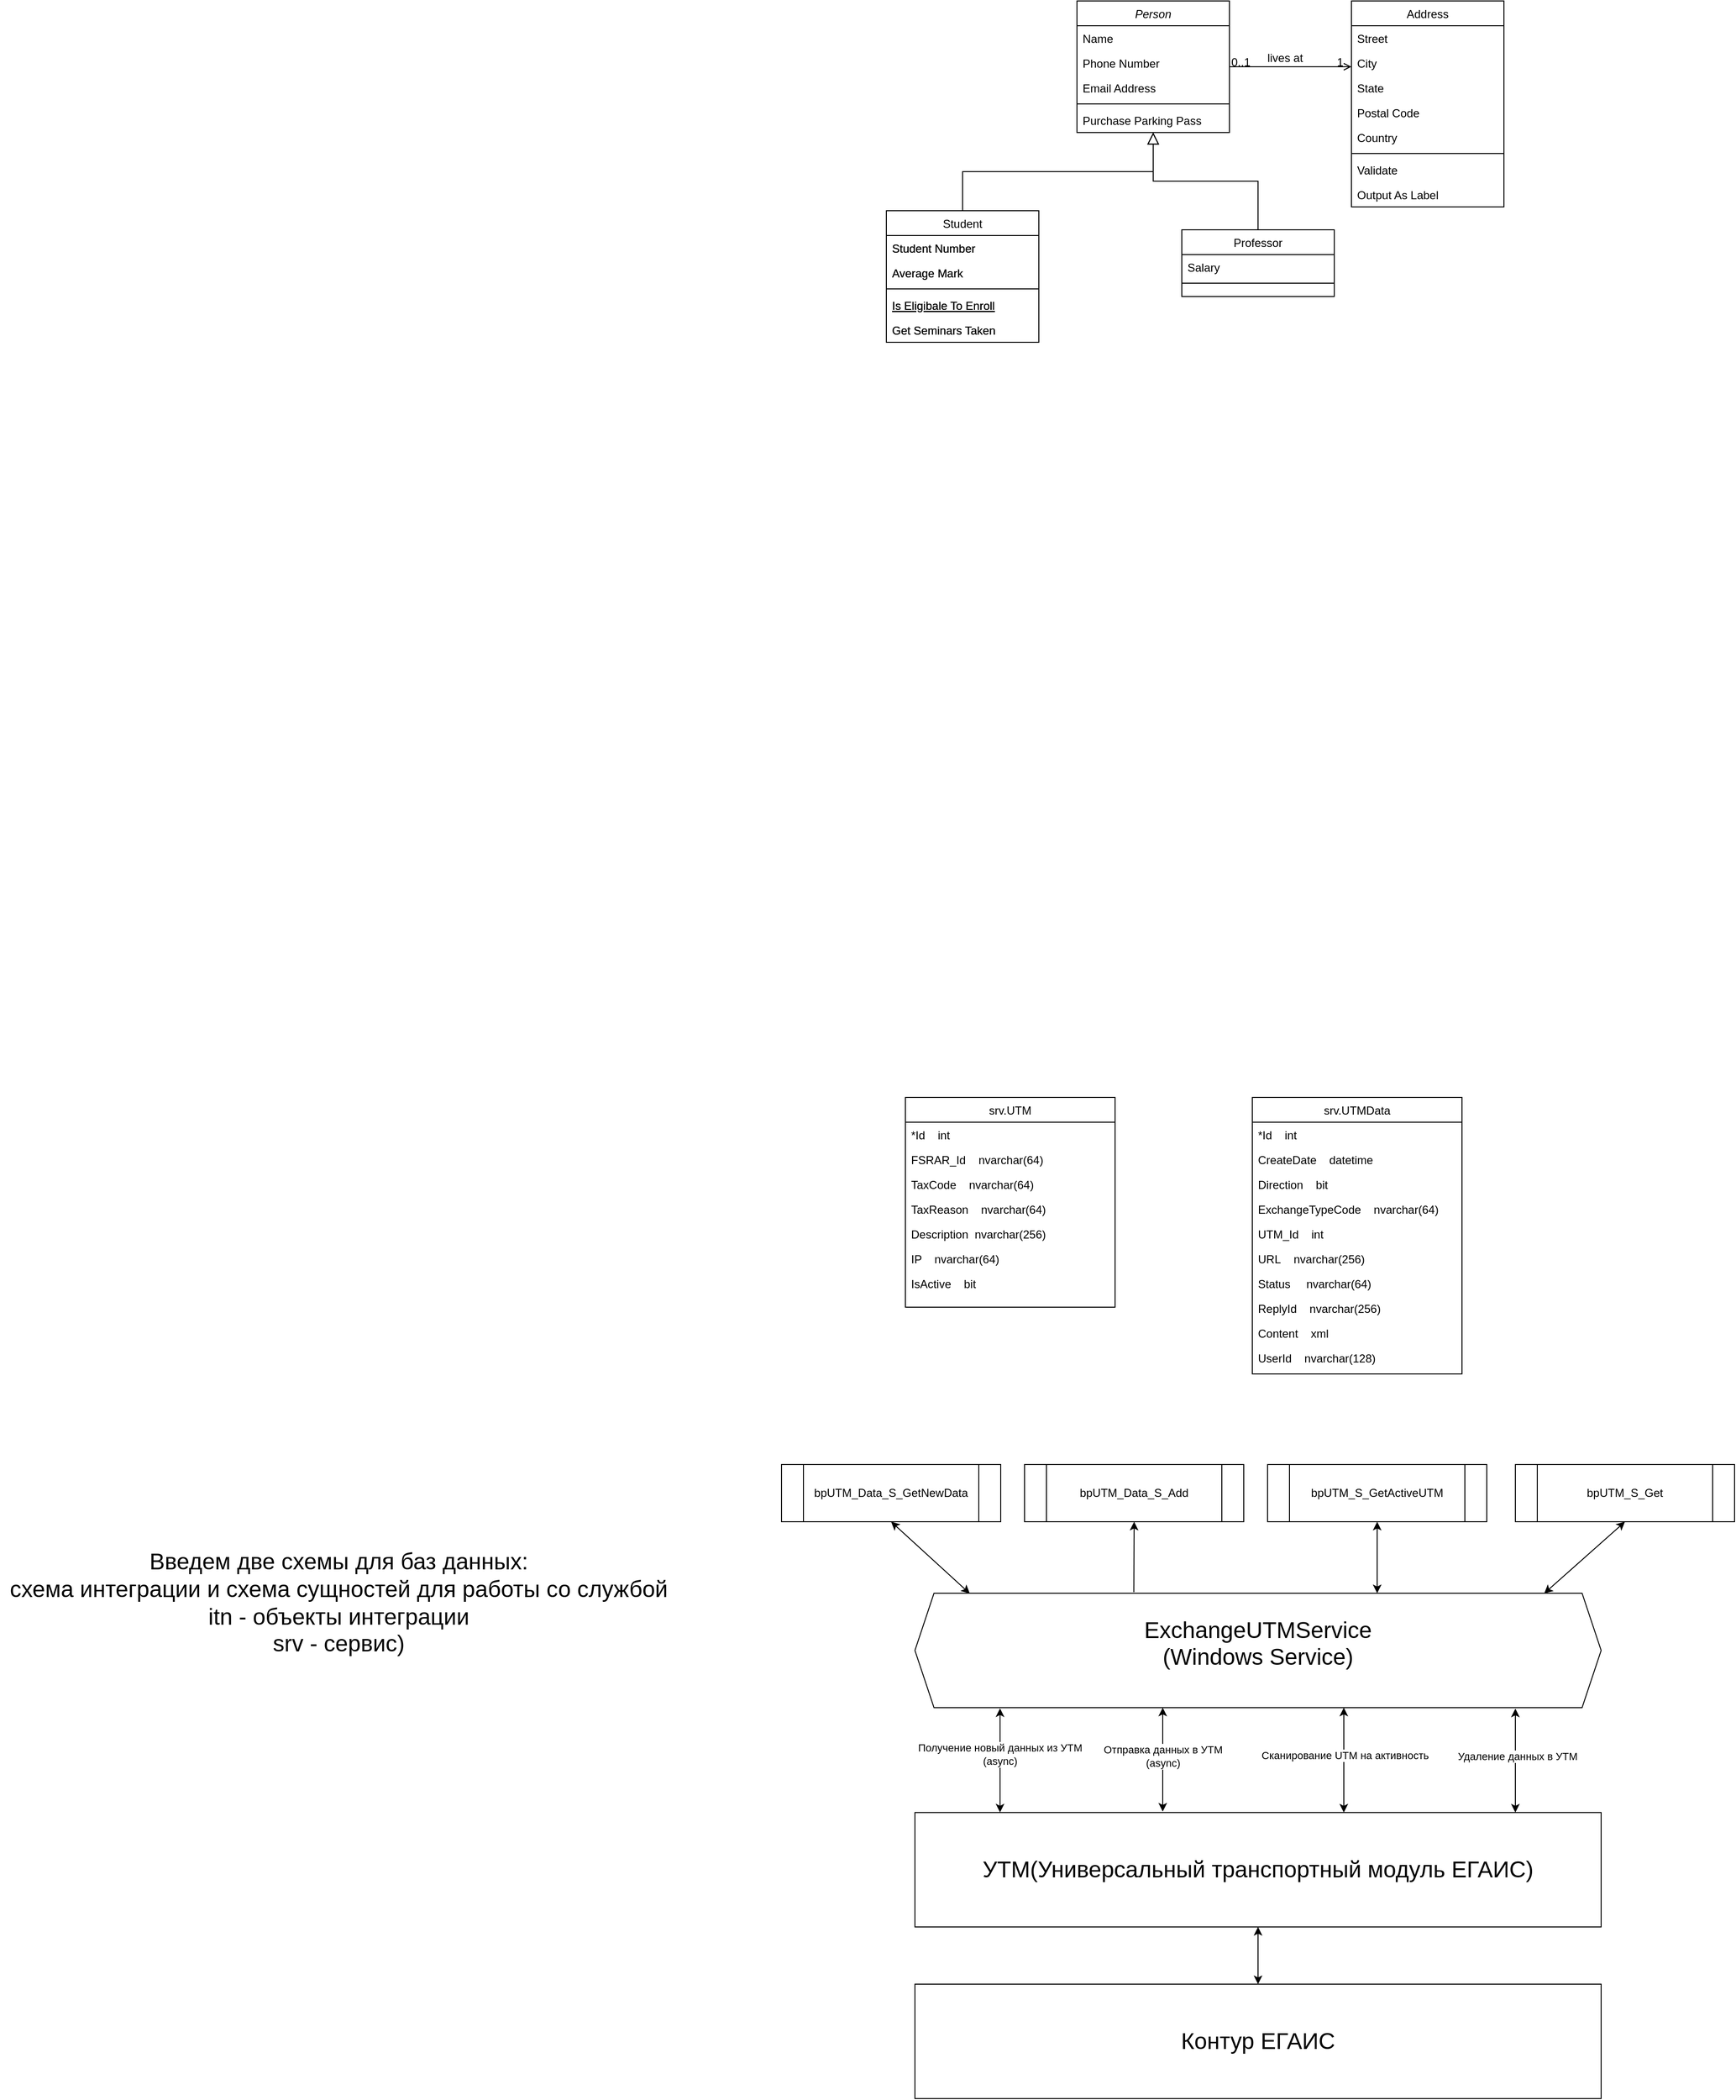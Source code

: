 <mxfile version="13.6.5" type="device"><diagram id="C5RBs43oDa-KdzZeNtuy" name="Page-1"><mxGraphModel dx="3562" dy="2319" grid="1" gridSize="10" guides="1" tooltips="1" connect="1" arrows="1" fold="1" page="1" pageScale="1" pageWidth="827" pageHeight="1169" math="0" shadow="0"><root><mxCell id="WIyWlLk6GJQsqaUBKTNV-0"/><mxCell id="WIyWlLk6GJQsqaUBKTNV-1" parent="WIyWlLk6GJQsqaUBKTNV-0"/><mxCell id="zkfFHV4jXpPFQw0GAbJ--12" value="" style="endArrow=block;endSize=10;endFill=0;shadow=0;strokeWidth=1;rounded=0;edgeStyle=elbowEdgeStyle;elbow=vertical;" parent="WIyWlLk6GJQsqaUBKTNV-1" source="zkfFHV4jXpPFQw0GAbJ--6" target="zkfFHV4jXpPFQw0GAbJ--0" edge="1"><mxGeometry width="160" relative="1" as="geometry"><mxPoint x="210" y="-927" as="sourcePoint"/><mxPoint x="210" y="-927" as="targetPoint"/></mxGeometry></mxCell><mxCell id="zkfFHV4jXpPFQw0GAbJ--16" value="" style="endArrow=block;endSize=10;endFill=0;shadow=0;strokeWidth=1;rounded=0;edgeStyle=elbowEdgeStyle;elbow=vertical;" parent="WIyWlLk6GJQsqaUBKTNV-1" source="zkfFHV4jXpPFQw0GAbJ--13" target="zkfFHV4jXpPFQw0GAbJ--0" edge="1"><mxGeometry width="160" relative="1" as="geometry"><mxPoint x="220" y="-757" as="sourcePoint"/><mxPoint x="320" y="-859" as="targetPoint"/></mxGeometry></mxCell><mxCell id="zkfFHV4jXpPFQw0GAbJ--26" value="" style="endArrow=open;shadow=0;strokeWidth=1;rounded=0;endFill=1;edgeStyle=elbowEdgeStyle;elbow=vertical;" parent="WIyWlLk6GJQsqaUBKTNV-1" source="zkfFHV4jXpPFQw0GAbJ--0" target="zkfFHV4jXpPFQw0GAbJ--17" edge="1"><mxGeometry x="0.5" y="41" relative="1" as="geometry"><mxPoint x="390" y="-938" as="sourcePoint"/><mxPoint x="550" y="-938" as="targetPoint"/><mxPoint x="-40" y="32" as="offset"/></mxGeometry></mxCell><mxCell id="zkfFHV4jXpPFQw0GAbJ--27" value="0..1" style="resizable=0;align=left;verticalAlign=bottom;labelBackgroundColor=none;fontSize=12;" parent="zkfFHV4jXpPFQw0GAbJ--26" connectable="0" vertex="1"><mxGeometry x="-1" relative="1" as="geometry"><mxPoint y="4" as="offset"/></mxGeometry></mxCell><mxCell id="zkfFHV4jXpPFQw0GAbJ--28" value="1" style="resizable=0;align=right;verticalAlign=bottom;labelBackgroundColor=none;fontSize=12;" parent="zkfFHV4jXpPFQw0GAbJ--26" connectable="0" vertex="1"><mxGeometry x="1" relative="1" as="geometry"><mxPoint x="-7" y="4" as="offset"/></mxGeometry></mxCell><mxCell id="zkfFHV4jXpPFQw0GAbJ--29" value="lives at" style="text;html=1;resizable=0;points=[];;align=center;verticalAlign=middle;labelBackgroundColor=none;rounded=0;shadow=0;strokeWidth=1;fontSize=12;" parent="zkfFHV4jXpPFQw0GAbJ--26" vertex="1" connectable="0"><mxGeometry x="0.5" y="49" relative="1" as="geometry"><mxPoint x="-38" y="40" as="offset"/></mxGeometry></mxCell><mxCell id="Hx_ZoXPtbwVYKJmCsvHZ-0" value="&lt;font style=&quot;font-size: 24px&quot;&gt;Контур ЕГАИС&lt;/font&gt;" style="rounded=0;whiteSpace=wrap;html=1;" parent="WIyWlLk6GJQsqaUBKTNV-1" vertex="1"><mxGeometry x="60" y="1070" width="720" height="120" as="geometry"/></mxCell><mxCell id="Hx_ZoXPtbwVYKJmCsvHZ-2" value="&lt;font style=&quot;font-size: 24px&quot;&gt;УТМ(Универсальный транспортный модуль ЕГАИС) &lt;br&gt;&lt;/font&gt;" style="rounded=0;whiteSpace=wrap;html=1;" parent="WIyWlLk6GJQsqaUBKTNV-1" vertex="1"><mxGeometry x="60" y="890" width="720" height="120" as="geometry"/></mxCell><mxCell id="Hx_ZoXPtbwVYKJmCsvHZ-3" value="" style="endArrow=classic;startArrow=classic;html=1;entryX=0.5;entryY=1;entryDx=0;entryDy=0;exitX=0.5;exitY=0;exitDx=0;exitDy=0;" parent="WIyWlLk6GJQsqaUBKTNV-1" source="Hx_ZoXPtbwVYKJmCsvHZ-0" target="Hx_ZoXPtbwVYKJmCsvHZ-2" edge="1"><mxGeometry width="50" height="50" relative="1" as="geometry"><mxPoint x="320" y="1100" as="sourcePoint"/><mxPoint x="370" y="1050" as="targetPoint"/></mxGeometry></mxCell><mxCell id="Hx_ZoXPtbwVYKJmCsvHZ-4" value="&lt;div style=&quot;font-size: 24px&quot; align=&quot;center&quot;&gt;&lt;font style=&quot;font-size: 24px&quot;&gt;ExchangeUTMService&lt;/font&gt;&lt;/div&gt;&lt;div style=&quot;font-size: 24px&quot; align=&quot;center&quot;&gt;&lt;font style=&quot;font-size: 24px&quot;&gt;(Windows Service)&lt;br&gt;&lt;/font&gt;&lt;/div&gt;&lt;div align=&quot;center&quot;&gt;&lt;br&gt;&lt;/div&gt;" style="shape=hexagon;perimeter=hexagonPerimeter2;whiteSpace=wrap;html=1;fixedSize=1;align=center;" parent="WIyWlLk6GJQsqaUBKTNV-1" vertex="1"><mxGeometry x="60" y="660" width="720" height="120" as="geometry"/></mxCell><mxCell id="Hx_ZoXPtbwVYKJmCsvHZ-5" value="" style="endArrow=classic;startArrow=classic;html=1;exitX=0.124;exitY=-0.001;exitDx=0;exitDy=0;exitPerimeter=0;entryX=0.124;entryY=1.006;entryDx=0;entryDy=0;entryPerimeter=0;" parent="WIyWlLk6GJQsqaUBKTNV-1" source="Hx_ZoXPtbwVYKJmCsvHZ-2" target="Hx_ZoXPtbwVYKJmCsvHZ-4" edge="1"><mxGeometry width="50" height="50" relative="1" as="geometry"><mxPoint x="250" y="880" as="sourcePoint"/><mxPoint x="177" y="800" as="targetPoint"/></mxGeometry></mxCell><mxCell id="Hx_ZoXPtbwVYKJmCsvHZ-13" value="&lt;div&gt;Получение новый данных из УТМ&lt;/div&gt;&lt;div&gt;(async)&lt;br&gt;&lt;/div&gt;" style="edgeLabel;html=1;align=center;verticalAlign=middle;resizable=0;points=[];" parent="Hx_ZoXPtbwVYKJmCsvHZ-5" vertex="1" connectable="0"><mxGeometry x="0.325" y="1" relative="1" as="geometry"><mxPoint y="11.02" as="offset"/></mxGeometry></mxCell><mxCell id="Hx_ZoXPtbwVYKJmCsvHZ-7" value="bpUTM_Data_S_GetNewData" style="shape=process;whiteSpace=wrap;html=1;backgroundOutline=1;" parent="WIyWlLk6GJQsqaUBKTNV-1" vertex="1"><mxGeometry x="-80" y="525" width="230" height="60" as="geometry"/></mxCell><mxCell id="Hx_ZoXPtbwVYKJmCsvHZ-8" value="bpUTM_S_GetActiveUTM" style="shape=process;whiteSpace=wrap;html=1;backgroundOutline=1;" parent="WIyWlLk6GJQsqaUBKTNV-1" vertex="1"><mxGeometry x="430" y="525" width="230" height="60" as="geometry"/></mxCell><mxCell id="Hx_ZoXPtbwVYKJmCsvHZ-10" value="" style="endArrow=classic;startArrow=classic;html=1;entryX=0.5;entryY=1;entryDx=0;entryDy=0;" parent="WIyWlLk6GJQsqaUBKTNV-1" target="Hx_ZoXPtbwVYKJmCsvHZ-8" edge="1"><mxGeometry width="50" height="50" relative="1" as="geometry"><mxPoint x="545" y="660" as="sourcePoint"/><mxPoint x="510" y="620" as="targetPoint"/></mxGeometry></mxCell><mxCell id="Hx_ZoXPtbwVYKJmCsvHZ-11" value="" style="endArrow=classic;startArrow=classic;html=1;" parent="WIyWlLk6GJQsqaUBKTNV-1" edge="1"><mxGeometry width="50" height="50" relative="1" as="geometry"><mxPoint x="320" y="889" as="sourcePoint"/><mxPoint x="320" y="780" as="targetPoint"/></mxGeometry></mxCell><mxCell id="Hx_ZoXPtbwVYKJmCsvHZ-14" value="&lt;div&gt;Отправка данных в УТМ&lt;/div&gt;&lt;div&gt;(async)&lt;br&gt;&lt;/div&gt;" style="edgeLabel;html=1;align=center;verticalAlign=middle;resizable=0;points=[];" parent="Hx_ZoXPtbwVYKJmCsvHZ-11" vertex="1" connectable="0"><mxGeometry x="-0.225" y="-4" relative="1" as="geometry"><mxPoint x="-4" y="-16.6" as="offset"/></mxGeometry></mxCell><mxCell id="Hx_ZoXPtbwVYKJmCsvHZ-12" value="" style="endArrow=classic;startArrow=classic;html=1;entryX=0.625;entryY=1;entryDx=0;entryDy=0;exitX=0.625;exitY=0;exitDx=0;exitDy=0;exitPerimeter=0;" parent="WIyWlLk6GJQsqaUBKTNV-1" source="Hx_ZoXPtbwVYKJmCsvHZ-2" target="Hx_ZoXPtbwVYKJmCsvHZ-4" edge="1"><mxGeometry width="50" height="50" relative="1" as="geometry"><mxPoint x="510" y="880" as="sourcePoint"/><mxPoint x="510" y="800" as="targetPoint"/></mxGeometry></mxCell><mxCell id="Hx_ZoXPtbwVYKJmCsvHZ-15" value="Сканирование UTM на активность" style="edgeLabel;html=1;align=center;verticalAlign=middle;resizable=0;points=[];" parent="Hx_ZoXPtbwVYKJmCsvHZ-12" vertex="1" connectable="0"><mxGeometry x="0.475" y="-1" relative="1" as="geometry"><mxPoint y="20.95" as="offset"/></mxGeometry></mxCell><mxCell id="Hx_ZoXPtbwVYKJmCsvHZ-16" value="" style="endArrow=classic;startArrow=classic;html=1;exitX=0.875;exitY=0;exitDx=0;exitDy=0;exitPerimeter=0;" parent="WIyWlLk6GJQsqaUBKTNV-1" source="Hx_ZoXPtbwVYKJmCsvHZ-2" edge="1"><mxGeometry width="50" height="50" relative="1" as="geometry"><mxPoint x="690" y="880" as="sourcePoint"/><mxPoint x="690" y="781" as="targetPoint"/><Array as="points"/></mxGeometry></mxCell><mxCell id="Hx_ZoXPtbwVYKJmCsvHZ-17" value="Удаление данных в УТМ" style="edgeLabel;html=1;align=center;verticalAlign=middle;resizable=0;points=[];" parent="Hx_ZoXPtbwVYKJmCsvHZ-16" vertex="1" connectable="0"><mxGeometry x="-0.42" y="-2" relative="1" as="geometry"><mxPoint y="-27.71" as="offset"/></mxGeometry></mxCell><mxCell id="Hx_ZoXPtbwVYKJmCsvHZ-18" value="bpUTM_S_Get" style="shape=process;whiteSpace=wrap;html=1;backgroundOutline=1;" parent="WIyWlLk6GJQsqaUBKTNV-1" vertex="1"><mxGeometry x="690" y="525" width="230" height="60" as="geometry"/></mxCell><mxCell id="Hx_ZoXPtbwVYKJmCsvHZ-19" value="bpUTM_Data_S_Add" style="shape=process;whiteSpace=wrap;html=1;backgroundOutline=1;" parent="WIyWlLk6GJQsqaUBKTNV-1" vertex="1"><mxGeometry x="175" y="525" width="230" height="60" as="geometry"/></mxCell><mxCell id="Hx_ZoXPtbwVYKJmCsvHZ-20" value="" style="endArrow=classic;startArrow=classic;html=1;entryX=0.5;entryY=1;entryDx=0;entryDy=0;exitX=0.08;exitY=0.003;exitDx=0;exitDy=0;exitPerimeter=0;" parent="WIyWlLk6GJQsqaUBKTNV-1" source="Hx_ZoXPtbwVYKJmCsvHZ-4" target="Hx_ZoXPtbwVYKJmCsvHZ-7" edge="1"><mxGeometry width="50" height="50" relative="1" as="geometry"><mxPoint x="120" y="658" as="sourcePoint"/><mxPoint x="50" y="620" as="targetPoint"/></mxGeometry></mxCell><mxCell id="Hx_ZoXPtbwVYKJmCsvHZ-21" value="" style="endArrow=classic;startArrow=classic;html=1;entryX=0.5;entryY=1;entryDx=0;entryDy=0;exitX=0.917;exitY=0.002;exitDx=0;exitDy=0;exitPerimeter=0;" parent="WIyWlLk6GJQsqaUBKTNV-1" source="Hx_ZoXPtbwVYKJmCsvHZ-4" target="Hx_ZoXPtbwVYKJmCsvHZ-18" edge="1"><mxGeometry width="50" height="50" relative="1" as="geometry"><mxPoint x="760" y="660" as="sourcePoint"/><mxPoint x="810" y="610" as="targetPoint"/></mxGeometry></mxCell><mxCell id="lIZejt_enkMml7sZuvjv-0" value="" style="endArrow=classic;html=1;entryX=0.5;entryY=1;entryDx=0;entryDy=0;exitX=0.319;exitY=-0.009;exitDx=0;exitDy=0;exitPerimeter=0;" edge="1" parent="WIyWlLk6GJQsqaUBKTNV-1" source="Hx_ZoXPtbwVYKJmCsvHZ-4" target="Hx_ZoXPtbwVYKJmCsvHZ-19"><mxGeometry width="50" height="50" relative="1" as="geometry"><mxPoint x="260" y="660" as="sourcePoint"/><mxPoint x="310" y="610" as="targetPoint"/></mxGeometry></mxCell><mxCell id="lIZejt_enkMml7sZuvjv-1" value="&lt;div style=&quot;font-size: 24px&quot;&gt;&lt;font style=&quot;font-size: 24px&quot;&gt;Введем две схемы для баз данных:&lt;/font&gt;&lt;/div&gt;&lt;div style=&quot;font-size: 24px&quot;&gt;&lt;font style=&quot;font-size: 24px&quot;&gt; схема интеграции и схема сущностей для работы со службой&lt;/font&gt;&lt;/div&gt;&lt;font style=&quot;font-size: 24px&quot;&gt;itn - объекты интеграции&lt;br&gt;&lt;/font&gt;&lt;div style=&quot;font-size: 24px&quot;&gt;&lt;font style=&quot;font-size: 24px&quot;&gt;srv - сервис)&lt;br&gt;&lt;/font&gt;&lt;/div&gt;" style="text;html=1;align=center;verticalAlign=middle;resizable=0;points=[];autosize=1;" vertex="1" parent="WIyWlLk6GJQsqaUBKTNV-1"><mxGeometry x="-900" y="635" width="710" height="70" as="geometry"/></mxCell><mxCell id="Hx_ZoXPtbwVYKJmCsvHZ-28" value="srv.UTMData" style="swimlane;fontStyle=0;align=center;verticalAlign=top;childLayout=stackLayout;horizontal=1;startSize=26;horizontalStack=0;resizeParent=1;resizeLast=0;collapsible=1;marginBottom=0;rounded=0;shadow=0;strokeWidth=1;" parent="WIyWlLk6GJQsqaUBKTNV-1" vertex="1"><mxGeometry x="414" y="140" width="220" height="290" as="geometry"><mxRectangle x="130" y="380" width="160" height="26" as="alternateBounds"/></mxGeometry></mxCell><mxCell id="lIZejt_enkMml7sZuvjv-2" value="*Id    int" style="text;strokeColor=none;fillColor=none;align=left;verticalAlign=top;spacingLeft=4;spacingRight=4;overflow=hidden;rotatable=0;points=[[0,0.5],[1,0.5]];portConstraint=eastwest;" vertex="1" parent="Hx_ZoXPtbwVYKJmCsvHZ-28"><mxGeometry y="26" width="220" height="26" as="geometry"/></mxCell><mxCell id="lIZejt_enkMml7sZuvjv-3" value="CreateDate    datetime" style="text;strokeColor=none;fillColor=none;align=left;verticalAlign=top;spacingLeft=4;spacingRight=4;overflow=hidden;rotatable=0;points=[[0,0.5],[1,0.5]];portConstraint=eastwest;" vertex="1" parent="Hx_ZoXPtbwVYKJmCsvHZ-28"><mxGeometry y="52" width="220" height="26" as="geometry"/></mxCell><mxCell id="lIZejt_enkMml7sZuvjv-4" value="Direction    bit" style="text;strokeColor=none;fillColor=none;align=left;verticalAlign=top;spacingLeft=4;spacingRight=4;overflow=hidden;rotatable=0;points=[[0,0.5],[1,0.5]];portConstraint=eastwest;" vertex="1" parent="Hx_ZoXPtbwVYKJmCsvHZ-28"><mxGeometry y="78" width="220" height="26" as="geometry"/></mxCell><mxCell id="lIZejt_enkMml7sZuvjv-5" value="ExchangeTypeCode    nvarchar(64)" style="text;strokeColor=none;fillColor=none;align=left;verticalAlign=top;spacingLeft=4;spacingRight=4;overflow=hidden;rotatable=0;points=[[0,0.5],[1,0.5]];portConstraint=eastwest;" vertex="1" parent="Hx_ZoXPtbwVYKJmCsvHZ-28"><mxGeometry y="104" width="220" height="26" as="geometry"/></mxCell><mxCell id="lIZejt_enkMml7sZuvjv-6" value="UTM_Id    int" style="text;strokeColor=none;fillColor=none;align=left;verticalAlign=top;spacingLeft=4;spacingRight=4;overflow=hidden;rotatable=0;points=[[0,0.5],[1,0.5]];portConstraint=eastwest;" vertex="1" parent="Hx_ZoXPtbwVYKJmCsvHZ-28"><mxGeometry y="130" width="220" height="26" as="geometry"/></mxCell><mxCell id="lIZejt_enkMml7sZuvjv-7" value="URL    nvarchar(256)" style="text;strokeColor=none;fillColor=none;align=left;verticalAlign=top;spacingLeft=4;spacingRight=4;overflow=hidden;rotatable=0;points=[[0,0.5],[1,0.5]];portConstraint=eastwest;" vertex="1" parent="Hx_ZoXPtbwVYKJmCsvHZ-28"><mxGeometry y="156" width="220" height="26" as="geometry"/></mxCell><mxCell id="lIZejt_enkMml7sZuvjv-8" value="Status     nvarchar(64)" style="text;strokeColor=none;fillColor=none;align=left;verticalAlign=top;spacingLeft=4;spacingRight=4;overflow=hidden;rotatable=0;points=[[0,0.5],[1,0.5]];portConstraint=eastwest;" vertex="1" parent="Hx_ZoXPtbwVYKJmCsvHZ-28"><mxGeometry y="182" width="220" height="26" as="geometry"/></mxCell><mxCell id="lIZejt_enkMml7sZuvjv-9" value="ReplyId    nvarchar(256)" style="text;strokeColor=none;fillColor=none;align=left;verticalAlign=top;spacingLeft=4;spacingRight=4;overflow=hidden;rotatable=0;points=[[0,0.5],[1,0.5]];portConstraint=eastwest;" vertex="1" parent="Hx_ZoXPtbwVYKJmCsvHZ-28"><mxGeometry y="208" width="220" height="26" as="geometry"/></mxCell><mxCell id="lIZejt_enkMml7sZuvjv-10" value="Content    xml" style="text;strokeColor=none;fillColor=none;align=left;verticalAlign=top;spacingLeft=4;spacingRight=4;overflow=hidden;rotatable=0;points=[[0,0.5],[1,0.5]];portConstraint=eastwest;" vertex="1" parent="Hx_ZoXPtbwVYKJmCsvHZ-28"><mxGeometry y="234" width="220" height="26" as="geometry"/></mxCell><mxCell id="lIZejt_enkMml7sZuvjv-11" value="UserId    nvarchar(128)" style="text;strokeColor=none;fillColor=none;align=left;verticalAlign=top;spacingLeft=4;spacingRight=4;overflow=hidden;rotatable=0;points=[[0,0.5],[1,0.5]];portConstraint=eastwest;" vertex="1" parent="Hx_ZoXPtbwVYKJmCsvHZ-28"><mxGeometry y="260" width="220" height="26" as="geometry"/></mxCell><mxCell id="lIZejt_enkMml7sZuvjv-15" value="srv.UTM" style="swimlane;fontStyle=0;align=center;verticalAlign=top;childLayout=stackLayout;horizontal=1;startSize=26;horizontalStack=0;resizeParent=1;resizeLast=0;collapsible=1;marginBottom=0;rounded=0;shadow=0;strokeWidth=1;" vertex="1" parent="WIyWlLk6GJQsqaUBKTNV-1"><mxGeometry x="50" y="140" width="220" height="220" as="geometry"><mxRectangle x="130" y="380" width="160" height="26" as="alternateBounds"/></mxGeometry></mxCell><mxCell id="lIZejt_enkMml7sZuvjv-16" value="*Id    int" style="text;strokeColor=none;fillColor=none;align=left;verticalAlign=top;spacingLeft=4;spacingRight=4;overflow=hidden;rotatable=0;points=[[0,0.5],[1,0.5]];portConstraint=eastwest;" vertex="1" parent="lIZejt_enkMml7sZuvjv-15"><mxGeometry y="26" width="220" height="26" as="geometry"/></mxCell><mxCell id="lIZejt_enkMml7sZuvjv-19" value="FSRAR_Id    nvarchar(64)" style="text;strokeColor=none;fillColor=none;align=left;verticalAlign=top;spacingLeft=4;spacingRight=4;overflow=hidden;rotatable=0;points=[[0,0.5],[1,0.5]];portConstraint=eastwest;" vertex="1" parent="lIZejt_enkMml7sZuvjv-15"><mxGeometry y="52" width="220" height="26" as="geometry"/></mxCell><mxCell id="lIZejt_enkMml7sZuvjv-23" value="TaxCode    nvarchar(64)" style="text;strokeColor=none;fillColor=none;align=left;verticalAlign=top;spacingLeft=4;spacingRight=4;overflow=hidden;rotatable=0;points=[[0,0.5],[1,0.5]];portConstraint=eastwest;" vertex="1" parent="lIZejt_enkMml7sZuvjv-15"><mxGeometry y="78" width="220" height="26" as="geometry"/></mxCell><mxCell id="lIZejt_enkMml7sZuvjv-25" value="TaxReason    nvarchar(64)" style="text;strokeColor=none;fillColor=none;align=left;verticalAlign=top;spacingLeft=4;spacingRight=4;overflow=hidden;rotatable=0;points=[[0,0.5],[1,0.5]];portConstraint=eastwest;" vertex="1" parent="lIZejt_enkMml7sZuvjv-15"><mxGeometry y="104" width="220" height="26" as="geometry"/></mxCell><mxCell id="lIZejt_enkMml7sZuvjv-24" value="Description  nvarchar(256)" style="text;strokeColor=none;fillColor=none;align=left;verticalAlign=top;spacingLeft=4;spacingRight=4;overflow=hidden;rotatable=0;points=[[0,0.5],[1,0.5]];portConstraint=eastwest;" vertex="1" parent="lIZejt_enkMml7sZuvjv-15"><mxGeometry y="130" width="220" height="26" as="geometry"/></mxCell><mxCell id="lIZejt_enkMml7sZuvjv-21" value="IP    nvarchar(64)" style="text;strokeColor=none;fillColor=none;align=left;verticalAlign=top;spacingLeft=4;spacingRight=4;overflow=hidden;rotatable=0;points=[[0,0.5],[1,0.5]];portConstraint=eastwest;" vertex="1" parent="lIZejt_enkMml7sZuvjv-15"><mxGeometry y="156" width="220" height="26" as="geometry"/></mxCell><mxCell id="lIZejt_enkMml7sZuvjv-22" value="IsActive    bit" style="text;strokeColor=none;fillColor=none;align=left;verticalAlign=top;spacingLeft=4;spacingRight=4;overflow=hidden;rotatable=0;points=[[0,0.5],[1,0.5]];portConstraint=eastwest;" vertex="1" parent="lIZejt_enkMml7sZuvjv-15"><mxGeometry y="182" width="220" height="26" as="geometry"/></mxCell><mxCell id="zkfFHV4jXpPFQw0GAbJ--0" value="Person" style="swimlane;fontStyle=2;align=center;verticalAlign=top;childLayout=stackLayout;horizontal=1;startSize=26;horizontalStack=0;resizeParent=1;resizeLast=0;collapsible=1;marginBottom=0;rounded=0;shadow=0;strokeWidth=1;" parent="WIyWlLk6GJQsqaUBKTNV-1" vertex="1"><mxGeometry x="230" y="-1010" width="160" height="138" as="geometry"><mxRectangle x="220" y="120" width="160" height="26" as="alternateBounds"/></mxGeometry></mxCell><mxCell id="zkfFHV4jXpPFQw0GAbJ--1" value="Name" style="text;align=left;verticalAlign=top;spacingLeft=4;spacingRight=4;overflow=hidden;rotatable=0;points=[[0,0.5],[1,0.5]];portConstraint=eastwest;" parent="zkfFHV4jXpPFQw0GAbJ--0" vertex="1"><mxGeometry y="26" width="160" height="26" as="geometry"/></mxCell><mxCell id="zkfFHV4jXpPFQw0GAbJ--2" value="Phone Number" style="text;align=left;verticalAlign=top;spacingLeft=4;spacingRight=4;overflow=hidden;rotatable=0;points=[[0,0.5],[1,0.5]];portConstraint=eastwest;rounded=0;shadow=0;html=0;" parent="zkfFHV4jXpPFQw0GAbJ--0" vertex="1"><mxGeometry y="52" width="160" height="26" as="geometry"/></mxCell><mxCell id="zkfFHV4jXpPFQw0GAbJ--3" value="Email Address" style="text;align=left;verticalAlign=top;spacingLeft=4;spacingRight=4;overflow=hidden;rotatable=0;points=[[0,0.5],[1,0.5]];portConstraint=eastwest;rounded=0;shadow=0;html=0;" parent="zkfFHV4jXpPFQw0GAbJ--0" vertex="1"><mxGeometry y="78" width="160" height="26" as="geometry"/></mxCell><mxCell id="zkfFHV4jXpPFQw0GAbJ--4" value="" style="line;html=1;strokeWidth=1;align=left;verticalAlign=middle;spacingTop=-1;spacingLeft=3;spacingRight=3;rotatable=0;labelPosition=right;points=[];portConstraint=eastwest;" parent="zkfFHV4jXpPFQw0GAbJ--0" vertex="1"><mxGeometry y="104" width="160" height="8" as="geometry"/></mxCell><mxCell id="zkfFHV4jXpPFQw0GAbJ--5" value="Purchase Parking Pass" style="text;align=left;verticalAlign=top;spacingLeft=4;spacingRight=4;overflow=hidden;rotatable=0;points=[[0,0.5],[1,0.5]];portConstraint=eastwest;" parent="zkfFHV4jXpPFQw0GAbJ--0" vertex="1"><mxGeometry y="112" width="160" height="26" as="geometry"/></mxCell><mxCell id="zkfFHV4jXpPFQw0GAbJ--13" value="Professor" style="swimlane;fontStyle=0;align=center;verticalAlign=top;childLayout=stackLayout;horizontal=1;startSize=26;horizontalStack=0;resizeParent=1;resizeLast=0;collapsible=1;marginBottom=0;rounded=0;shadow=0;strokeWidth=1;" parent="WIyWlLk6GJQsqaUBKTNV-1" vertex="1"><mxGeometry x="340" y="-770" width="160" height="70" as="geometry"><mxRectangle x="340" y="380" width="170" height="26" as="alternateBounds"/></mxGeometry></mxCell><mxCell id="zkfFHV4jXpPFQw0GAbJ--14" value="Salary" style="text;align=left;verticalAlign=top;spacingLeft=4;spacingRight=4;overflow=hidden;rotatable=0;points=[[0,0.5],[1,0.5]];portConstraint=eastwest;" parent="zkfFHV4jXpPFQw0GAbJ--13" vertex="1"><mxGeometry y="26" width="160" height="26" as="geometry"/></mxCell><mxCell id="zkfFHV4jXpPFQw0GAbJ--15" value="" style="line;html=1;strokeWidth=1;align=left;verticalAlign=middle;spacingTop=-1;spacingLeft=3;spacingRight=3;rotatable=0;labelPosition=right;points=[];portConstraint=eastwest;" parent="zkfFHV4jXpPFQw0GAbJ--13" vertex="1"><mxGeometry y="52" width="160" height="8" as="geometry"/></mxCell><mxCell id="zkfFHV4jXpPFQw0GAbJ--17" value="Address" style="swimlane;fontStyle=0;align=center;verticalAlign=top;childLayout=stackLayout;horizontal=1;startSize=26;horizontalStack=0;resizeParent=1;resizeLast=0;collapsible=1;marginBottom=0;rounded=0;shadow=0;strokeWidth=1;" parent="WIyWlLk6GJQsqaUBKTNV-1" vertex="1"><mxGeometry x="518" y="-1010" width="160" height="216" as="geometry"><mxRectangle x="550" y="140" width="160" height="26" as="alternateBounds"/></mxGeometry></mxCell><mxCell id="zkfFHV4jXpPFQw0GAbJ--18" value="Street" style="text;align=left;verticalAlign=top;spacingLeft=4;spacingRight=4;overflow=hidden;rotatable=0;points=[[0,0.5],[1,0.5]];portConstraint=eastwest;" parent="zkfFHV4jXpPFQw0GAbJ--17" vertex="1"><mxGeometry y="26" width="160" height="26" as="geometry"/></mxCell><mxCell id="zkfFHV4jXpPFQw0GAbJ--19" value="City" style="text;align=left;verticalAlign=top;spacingLeft=4;spacingRight=4;overflow=hidden;rotatable=0;points=[[0,0.5],[1,0.5]];portConstraint=eastwest;rounded=0;shadow=0;html=0;" parent="zkfFHV4jXpPFQw0GAbJ--17" vertex="1"><mxGeometry y="52" width="160" height="26" as="geometry"/></mxCell><mxCell id="zkfFHV4jXpPFQw0GAbJ--20" value="State" style="text;align=left;verticalAlign=top;spacingLeft=4;spacingRight=4;overflow=hidden;rotatable=0;points=[[0,0.5],[1,0.5]];portConstraint=eastwest;rounded=0;shadow=0;html=0;" parent="zkfFHV4jXpPFQw0GAbJ--17" vertex="1"><mxGeometry y="78" width="160" height="26" as="geometry"/></mxCell><mxCell id="zkfFHV4jXpPFQw0GAbJ--21" value="Postal Code" style="text;align=left;verticalAlign=top;spacingLeft=4;spacingRight=4;overflow=hidden;rotatable=0;points=[[0,0.5],[1,0.5]];portConstraint=eastwest;rounded=0;shadow=0;html=0;" parent="zkfFHV4jXpPFQw0GAbJ--17" vertex="1"><mxGeometry y="104" width="160" height="26" as="geometry"/></mxCell><mxCell id="zkfFHV4jXpPFQw0GAbJ--22" value="Country" style="text;align=left;verticalAlign=top;spacingLeft=4;spacingRight=4;overflow=hidden;rotatable=0;points=[[0,0.5],[1,0.5]];portConstraint=eastwest;rounded=0;shadow=0;html=0;" parent="zkfFHV4jXpPFQw0GAbJ--17" vertex="1"><mxGeometry y="130" width="160" height="26" as="geometry"/></mxCell><mxCell id="zkfFHV4jXpPFQw0GAbJ--23" value="" style="line;html=1;strokeWidth=1;align=left;verticalAlign=middle;spacingTop=-1;spacingLeft=3;spacingRight=3;rotatable=0;labelPosition=right;points=[];portConstraint=eastwest;" parent="zkfFHV4jXpPFQw0GAbJ--17" vertex="1"><mxGeometry y="156" width="160" height="8" as="geometry"/></mxCell><mxCell id="zkfFHV4jXpPFQw0GAbJ--24" value="Validate" style="text;align=left;verticalAlign=top;spacingLeft=4;spacingRight=4;overflow=hidden;rotatable=0;points=[[0,0.5],[1,0.5]];portConstraint=eastwest;" parent="zkfFHV4jXpPFQw0GAbJ--17" vertex="1"><mxGeometry y="164" width="160" height="26" as="geometry"/></mxCell><mxCell id="zkfFHV4jXpPFQw0GAbJ--25" value="Output As Label" style="text;align=left;verticalAlign=top;spacingLeft=4;spacingRight=4;overflow=hidden;rotatable=0;points=[[0,0.5],[1,0.5]];portConstraint=eastwest;" parent="zkfFHV4jXpPFQw0GAbJ--17" vertex="1"><mxGeometry y="190" width="160" height="26" as="geometry"/></mxCell><mxCell id="zkfFHV4jXpPFQw0GAbJ--6" value="Student" style="swimlane;fontStyle=0;align=center;verticalAlign=top;childLayout=stackLayout;horizontal=1;startSize=26;horizontalStack=0;resizeParent=1;resizeLast=0;collapsible=1;marginBottom=0;rounded=0;shadow=0;strokeWidth=1;" parent="WIyWlLk6GJQsqaUBKTNV-1" vertex="1"><mxGeometry x="30" y="-790" width="160" height="138" as="geometry"><mxRectangle x="130" y="380" width="160" height="26" as="alternateBounds"/></mxGeometry></mxCell><mxCell id="zkfFHV4jXpPFQw0GAbJ--7" value="Student Number" style="text;align=left;verticalAlign=top;spacingLeft=4;spacingRight=4;overflow=hidden;rotatable=0;points=[[0,0.5],[1,0.5]];portConstraint=eastwest;" parent="zkfFHV4jXpPFQw0GAbJ--6" vertex="1"><mxGeometry y="26" width="160" height="26" as="geometry"/></mxCell><mxCell id="zkfFHV4jXpPFQw0GAbJ--8" value="Average Mark" style="text;align=left;verticalAlign=top;spacingLeft=4;spacingRight=4;overflow=hidden;rotatable=0;points=[[0,0.5],[1,0.5]];portConstraint=eastwest;rounded=0;shadow=0;html=0;" parent="zkfFHV4jXpPFQw0GAbJ--6" vertex="1"><mxGeometry y="52" width="160" height="26" as="geometry"/></mxCell><mxCell id="zkfFHV4jXpPFQw0GAbJ--9" value="" style="line;html=1;strokeWidth=1;align=left;verticalAlign=middle;spacingTop=-1;spacingLeft=3;spacingRight=3;rotatable=0;labelPosition=right;points=[];portConstraint=eastwest;" parent="zkfFHV4jXpPFQw0GAbJ--6" vertex="1"><mxGeometry y="78" width="160" height="8" as="geometry"/></mxCell><mxCell id="zkfFHV4jXpPFQw0GAbJ--10" value="Is Eligibale To Enroll" style="text;align=left;verticalAlign=top;spacingLeft=4;spacingRight=4;overflow=hidden;rotatable=0;points=[[0,0.5],[1,0.5]];portConstraint=eastwest;fontStyle=4" parent="zkfFHV4jXpPFQw0GAbJ--6" vertex="1"><mxGeometry y="86" width="160" height="26" as="geometry"/></mxCell><mxCell id="zkfFHV4jXpPFQw0GAbJ--11" value="Get Seminars Taken" style="text;align=left;verticalAlign=top;spacingLeft=4;spacingRight=4;overflow=hidden;rotatable=0;points=[[0,0.5],[1,0.5]];portConstraint=eastwest;" parent="zkfFHV4jXpPFQw0GAbJ--6" vertex="1"><mxGeometry y="112" width="160" height="26" as="geometry"/></mxCell><mxCell id="Hx_ZoXPtbwVYKJmCsvHZ-22" value="Student" style="swimlane;fontStyle=0;align=center;verticalAlign=top;childLayout=stackLayout;horizontal=1;startSize=26;horizontalStack=0;resizeParent=1;resizeLast=0;collapsible=1;marginBottom=0;rounded=0;shadow=0;strokeWidth=1;" parent="WIyWlLk6GJQsqaUBKTNV-1" vertex="1"><mxGeometry x="30" y="-790" width="160" height="138" as="geometry"><mxRectangle x="130" y="380" width="160" height="26" as="alternateBounds"/></mxGeometry></mxCell><mxCell id="Hx_ZoXPtbwVYKJmCsvHZ-23" value="Student Number" style="text;align=left;verticalAlign=top;spacingLeft=4;spacingRight=4;overflow=hidden;rotatable=0;points=[[0,0.5],[1,0.5]];portConstraint=eastwest;" parent="Hx_ZoXPtbwVYKJmCsvHZ-22" vertex="1"><mxGeometry y="26" width="160" height="26" as="geometry"/></mxCell><mxCell id="Hx_ZoXPtbwVYKJmCsvHZ-24" value="Average Mark" style="text;align=left;verticalAlign=top;spacingLeft=4;spacingRight=4;overflow=hidden;rotatable=0;points=[[0,0.5],[1,0.5]];portConstraint=eastwest;rounded=0;shadow=0;html=0;" parent="Hx_ZoXPtbwVYKJmCsvHZ-22" vertex="1"><mxGeometry y="52" width="160" height="26" as="geometry"/></mxCell><mxCell id="Hx_ZoXPtbwVYKJmCsvHZ-25" value="" style="line;html=1;strokeWidth=1;align=left;verticalAlign=middle;spacingTop=-1;spacingLeft=3;spacingRight=3;rotatable=0;labelPosition=right;points=[];portConstraint=eastwest;" parent="Hx_ZoXPtbwVYKJmCsvHZ-22" vertex="1"><mxGeometry y="78" width="160" height="8" as="geometry"/></mxCell><mxCell id="Hx_ZoXPtbwVYKJmCsvHZ-26" value="Is Eligibale To Enroll" style="text;align=left;verticalAlign=top;spacingLeft=4;spacingRight=4;overflow=hidden;rotatable=0;points=[[0,0.5],[1,0.5]];portConstraint=eastwest;fontStyle=4" parent="Hx_ZoXPtbwVYKJmCsvHZ-22" vertex="1"><mxGeometry y="86" width="160" height="26" as="geometry"/></mxCell><mxCell id="Hx_ZoXPtbwVYKJmCsvHZ-27" value="Get Seminars Taken" style="text;align=left;verticalAlign=top;spacingLeft=4;spacingRight=4;overflow=hidden;rotatable=0;points=[[0,0.5],[1,0.5]];portConstraint=eastwest;" parent="Hx_ZoXPtbwVYKJmCsvHZ-22" vertex="1"><mxGeometry y="112" width="160" height="26" as="geometry"/></mxCell></root></mxGraphModel></diagram></mxfile>